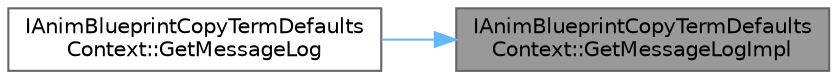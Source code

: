 digraph "IAnimBlueprintCopyTermDefaultsContext::GetMessageLogImpl"
{
 // INTERACTIVE_SVG=YES
 // LATEX_PDF_SIZE
  bgcolor="transparent";
  edge [fontname=Helvetica,fontsize=10,labelfontname=Helvetica,labelfontsize=10];
  node [fontname=Helvetica,fontsize=10,shape=box,height=0.2,width=0.4];
  rankdir="RL";
  Node1 [id="Node000001",label="IAnimBlueprintCopyTermDefaults\lContext::GetMessageLogImpl",height=0.2,width=0.4,color="gray40", fillcolor="grey60", style="filled", fontcolor="black",tooltip=" "];
  Node1 -> Node2 [id="edge1_Node000001_Node000002",dir="back",color="steelblue1",style="solid",tooltip=" "];
  Node2 [id="Node000002",label="IAnimBlueprintCopyTermDefaults\lContext::GetMessageLog",height=0.2,width=0.4,color="grey40", fillcolor="white", style="filled",URL="$d8/d5e/classIAnimBlueprintCopyTermDefaultsContext.html#a3279bb96e48870dce48b49ae62f80bb1",tooltip=" "];
}
